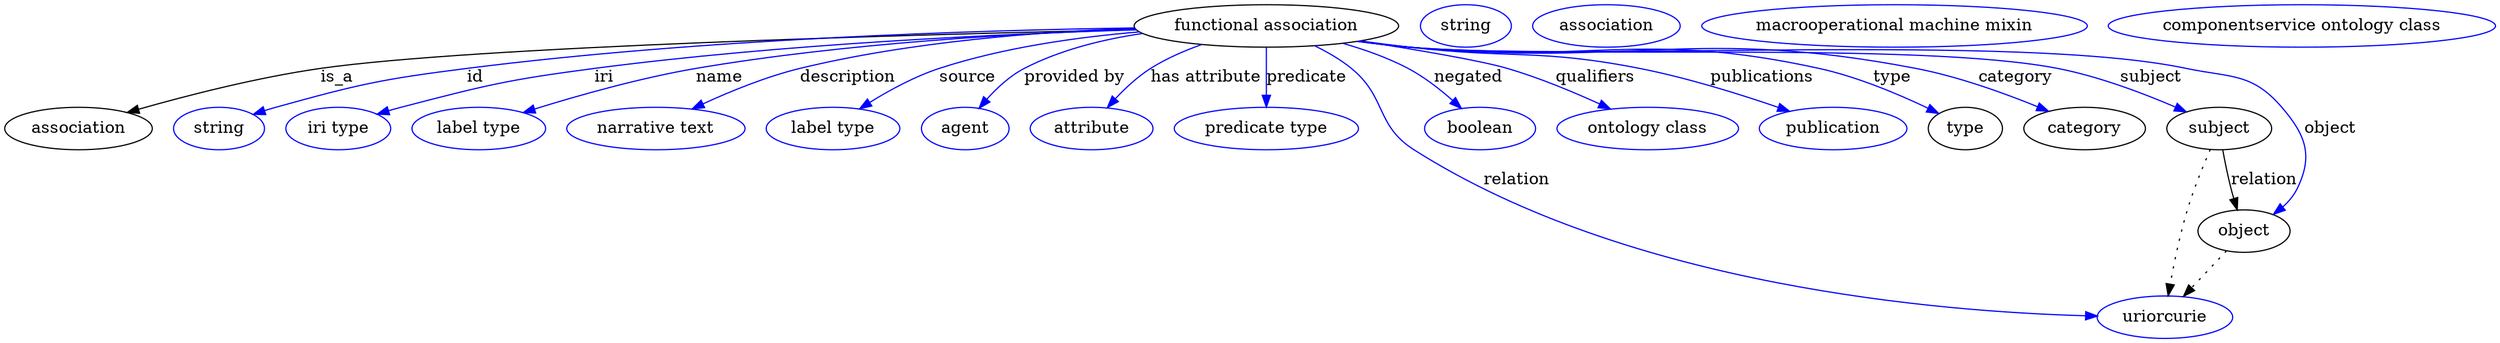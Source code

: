 digraph {
	graph [bb="0,0,2108.2,283"];
	node [label="\N"];
	"functional association"	[height=0.5,
		label="functional association",
		pos="1068.4,265",
		width=3.1053];
	association	[height=0.5,
		pos="62.394,178",
		width=1.7332];
	"functional association" -> association	[label=is_a,
		lp="281.39,221.5",
		pos="e,103.55,191.56 958.16,261.85 770.67,257.74 397.36,247.51 267.39,229 214.12,221.41 154.49,206.07 113.34,194.37"];
	id	[color=blue,
		height=0.5,
		label=string,
		pos="181.39,178",
		width=1.0652];
	"functional association" -> id	[color=blue,
		label=id,
		lp="398.39,221.5",
		pos="e,210.38,190 956.83,263.32 822.26,261.34 589.44,254.15 391.39,229 318.5,219.74 300.2,215.65 229.39,196 226.29,195.14 223.09,194.17 \
219.89,193.16",
		style=solid];
	iri	[color=blue,
		height=0.5,
		label="iri type",
		pos="282.39,178",
		width=1.2277];
	"functional association" -> iri	[color=blue,
		label=iri,
		lp="507.39,221.5",
		pos="e,315.31,190.19 958.36,261.7 843.43,258.25 658.13,249.75 499.39,229 425.67,219.36 407.35,214.72 335.39,196 332.02,195.12 328.54,\
194.15 325.06,193.14",
		style=solid];
	name	[color=blue,
		height=0.5,
		label="label type",
		pos="401.39,178",
		width=1.5707];
	"functional association" -> name	[color=blue,
		label=name,
		lp="605.39,221.5",
		pos="e,438.98,191.51 957.85,262.04 859.47,258.87 711.99,250.58 585.39,229 538.27,220.97 485.75,206.08 448.93,194.64",
		style=solid];
	description	[color=blue,
		height=0.5,
		label="narrative text",
		pos="551.39,178",
		width=2.0943];
	"functional association" -> description	[color=blue,
		label=description,
		lp="713.89,221.5",
		pos="e,582.12,194.62 957.13,263.02 877.18,260.18 767.38,251.87 673.39,229 645.05,222.1 614.69,209.68 591.35,198.95",
		style=solid];
	source	[color=blue,
		height=0.5,
		label="label type",
		pos="701.39,178",
		width=1.5707];
	"functional association" -> source	[color=blue,
		label=source,
		lp="815.39,221.5",
		pos="e,723.95,194.74 960.75,259.94 908.58,255.59 845.64,246.76 791.39,229 770.76,222.24 749.43,210.64 732.73,200.31",
		style=solid];
	"provided by"	[color=blue,
		height=0.5,
		label=agent,
		pos="813.39,178",
		width=1.0291];
	"functional association" -> "provided by"	[color=blue,
		label="provided by",
		lp="905.89,221.5",
		pos="e,825.1,195.15 963.55,258.62 930.14,253.68 893.94,244.8 863.39,229 851.3,222.74 840.3,212.52 831.71,202.94",
		style=solid];
	"has attribute"	[color=blue,
		height=0.5,
		label=attribute,
		pos="920.39,178",
		width=1.4443];
	"functional association" -> "has attribute"	[color=blue,
		label="has attribute",
		lp="1017.4,221.5",
		pos="e,933.75,195.77 1013.8,249.28 999.07,244.06 983.6,237.36 970.39,229 959.48,222.09 949.1,212.42 940.65,203.42",
		style=solid];
	predicate	[color=blue,
		height=0.5,
		label="predicate type",
		pos="1068.4,178",
		width=2.1665];
	"functional association" -> predicate	[color=blue,
		label=predicate,
		lp="1102.4,221.5",
		pos="e,1068.4,196.18 1068.4,246.8 1068.4,235.16 1068.4,219.55 1068.4,206.24",
		style=solid];
	relation	[color=blue,
		height=0.5,
		label=uriorcurie,
		pos="1828.4,18",
		width=1.5887];
	"functional association" -> relation	[color=blue,
		label=relation,
		lp="1280.4,134.5",
		pos="e,1770.9,19.01 1109.2,248.19 1120,242.98 1131.1,236.55 1140.4,229 1170.4,204.56 1160.8,180.77 1193.4,160 1375,44.341 1638.3,22.749 \
1760.9,19.262",
		style=solid];
	negated	[color=blue,
		height=0.5,
		label=boolean,
		pos="1249.4,178",
		width=1.2999];
	"functional association" -> negated	[color=blue,
		label=negated,
		lp="1239.4,221.5",
		pos="e,1233.6,194.99 1133.2,250.25 1151.6,244.98 1171.3,238.01 1188.4,229 1201.9,221.88 1215.2,211.46 1226,201.98",
		style=solid];
	qualifiers	[color=blue,
		height=0.5,
		label="ontology class",
		pos="1390.4,178",
		width=2.1304];
	"functional association" -> qualifiers	[color=blue,
		label=qualifiers,
		lp="1345.9,221.5",
		pos="e,1359.1,194.62 1147.8,252.31 1194.7,245.01 1249.3,235.76 1272.4,229 1298.9,221.22 1327.5,209.21 1349.9,198.91",
		style=solid];
	publications	[color=blue,
		height=0.5,
		label=publication,
		pos="1547.4,178",
		width=1.7332];
	"functional association" -> publications	[color=blue,
		label=publications,
		lp="1487.4,221.5",
		pos="e,1510.5,192.61 1147.7,252.31 1161.6,250.42 1175.9,248.57 1189.4,247 1275.4,236.97 1298.4,245.71 1383.4,229 1423.8,221.06 1468.3,\
207.12 1500.8,195.97",
		style=solid];
	type	[height=0.5,
		pos="1659.4,178",
		width=0.86659];
	"functional association" -> type	[color=blue,
		label=type,
		lp="1597.4,221.5",
		pos="e,1636.8,190.8 1146.4,252.02 1160.7,250.12 1175.5,248.34 1189.4,247 1342.7,232.27 1385,261.88 1535.4,229 1568,221.87 1603.2,206.96 \
1627.7,195.26",
		style=solid];
	category	[height=0.5,
		pos="1760.4,178",
		width=1.4263];
	"functional association" -> category	[color=blue,
		label=category,
		lp="1701.9,221.5",
		pos="e,1729.9,192.63 1145.7,251.99 1160.2,250.07 1175.2,248.29 1189.4,247 1379,229.74 1430.4,264.81 1617.4,229 1653.2,222.14 1692.2,208.05 \
1720.4,196.56",
		style=solid];
	subject	[height=0.5,
		pos="1874.4,178",
		width=1.2277];
	"functional association" -> subject	[color=blue,
		label=subject,
		lp="1816.4,221.5",
		pos="e,1846.5,192.14 1145.4,251.93 1160,250 1175.1,248.23 1189.4,247 1310.8,236.51 1617.8,252.18 1737.4,229 1772.3,222.24 1810.1,207.88 \
1837.1,196.27",
		style=solid];
	object	[height=0.5,
		pos="1895.4,91",
		width=1.0832];
	"functional association" -> object	[color=blue,
		label=object,
		lp="1968.4,178",
		pos="e,1920.3,105.25 1145.4,251.86 1160,249.94 1175.1,248.19 1189.4,247 1334.9,234.82 1703.5,259.04 1846.4,229 1884.4,221.01 1902.1,225.48 \
1927.4,196 1947.7,172.34 1954.1,155.03 1940.4,127 1937.5,121.17 1933.2,116.02 1928.3,111.6",
		style=solid];
	association_type	[color=blue,
		height=0.5,
		label=string,
		pos="1236.4,265",
		width=1.0652];
	association_category	[color=blue,
		height=0.5,
		label=association,
		pos="1355.4,265",
		width=1.7332];
	subject -> relation	[pos="e,1831.1,36.136 1866.8,160.24 1860.9,146.64 1852.8,126.88 1847.4,109 1841.1,88.265 1836.2,64.241 1832.9,46.231",
		style=dotted];
	subject -> object	[label=relation,
		lp="1912.4,134.5",
		pos="e,1889.7,108.98 1877.4,159.77 1879.2,150.09 1881.6,137.8 1884.4,127 1885.1,124.32 1885.9,121.53 1886.7,118.76"];
	"functional association_subject"	[color=blue,
		height=0.5,
		label="macrooperational machine mixin",
		pos="1599.4,265",
		width=4.5315];
	object -> relation	[pos="e,1844.2,35.702 1880.5,74.243 1871.9,65.127 1860.9,53.465 1851.2,43.208",
		style=dotted];
	"functional association_object"	[color=blue,
		height=0.5,
		label="componentservice ontology class",
		pos="1944.4,265",
		width=4.5496];
}
